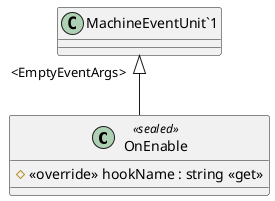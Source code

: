 @startuml
class OnEnable <<sealed>> {
    # <<override>> hookName : string <<get>>
}
"MachineEventUnit`1" "<EmptyEventArgs>" <|-- OnEnable
@enduml
